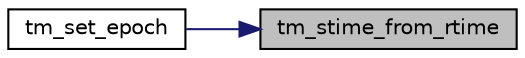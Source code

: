 digraph "tm_stime_from_rtime"
{
 // INTERACTIVE_SVG=YES
 // LATEX_PDF_SIZE
  bgcolor="transparent";
  edge [fontname="Helvetica",fontsize="10",labelfontname="Helvetica",labelfontsize="10"];
  node [fontname="Helvetica",fontsize="10",shape=record];
  rankdir="RL";
  Node1 [label="tm_stime_from_rtime",height=0.2,width=0.4,color="black", fillcolor="grey75", style="filled", fontcolor="black",tooltip="Get a system timestamp from a real time, against the current epoch."];
  Node1 -> Node2 [dir="back",color="midnightblue",fontsize="10",style="solid",fontname="Helvetica"];
  Node2 [label="tm_set_epoch",height=0.2,width=0.4,color="black",URL="$time_8c.html#a6a189a7f4cdf84e3f061bb309203fb50",tooltip="Set the epoch time from an external real time source."];
}
